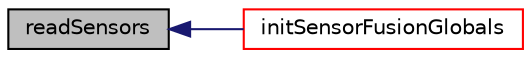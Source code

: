 digraph "readSensors"
{
  edge [fontname="Helvetica",fontsize="10",labelfontname="Helvetica",labelfontsize="10"];
  node [fontname="Helvetica",fontsize="10",shape=record];
  rankdir="LR";
  Node224 [label="readSensors",height=0.2,width=0.4,color="black", fillcolor="grey75", style="filled", fontcolor="black"];
  Node224 -> Node225 [dir="back",color="midnightblue",fontsize="10",style="solid",fontname="Helvetica"];
  Node225 [label="initSensorFusionGlobals",height=0.2,width=0.4,color="red", fillcolor="white", style="filled",URL="$sensor__fusion_8h.html#a367d92b99365a8143700b76439915d65",tooltip="utility function to insert default values in the top level structure "];
}
